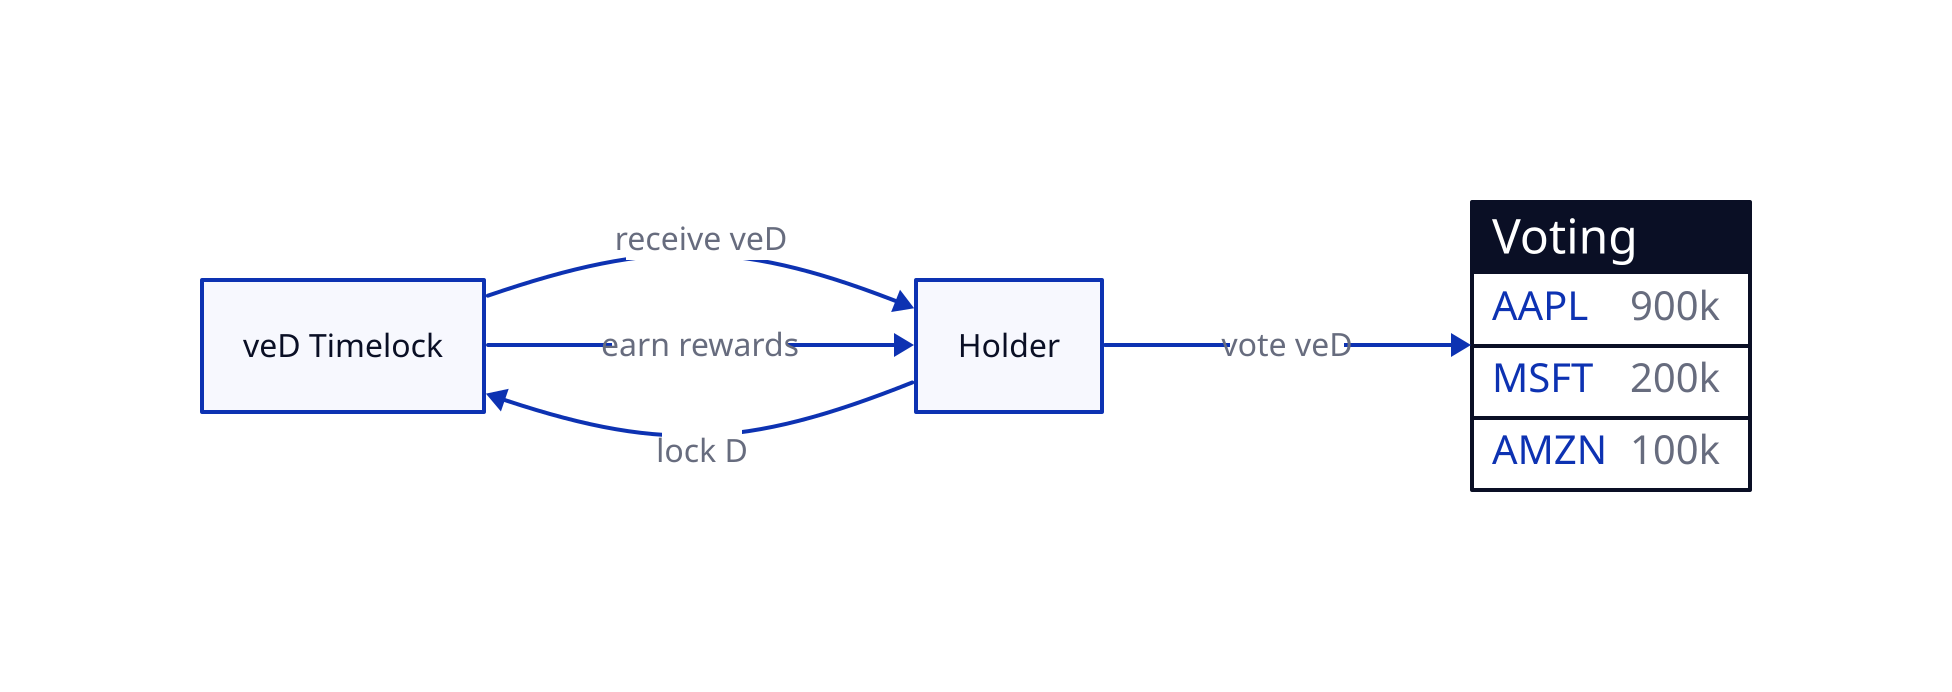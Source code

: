 direction: right

veD Timelock
Voting: {
  shape: sql_table

  AAPL: 900k
  MSFT: 200k
  AMZN: 100k
}
Holder

Holder -> veD Timelock: lock D
veD Timelock -> Holder: receive veD
Holder -> Voting: vote veD
veD Timelock -> Holder: earn rewards
